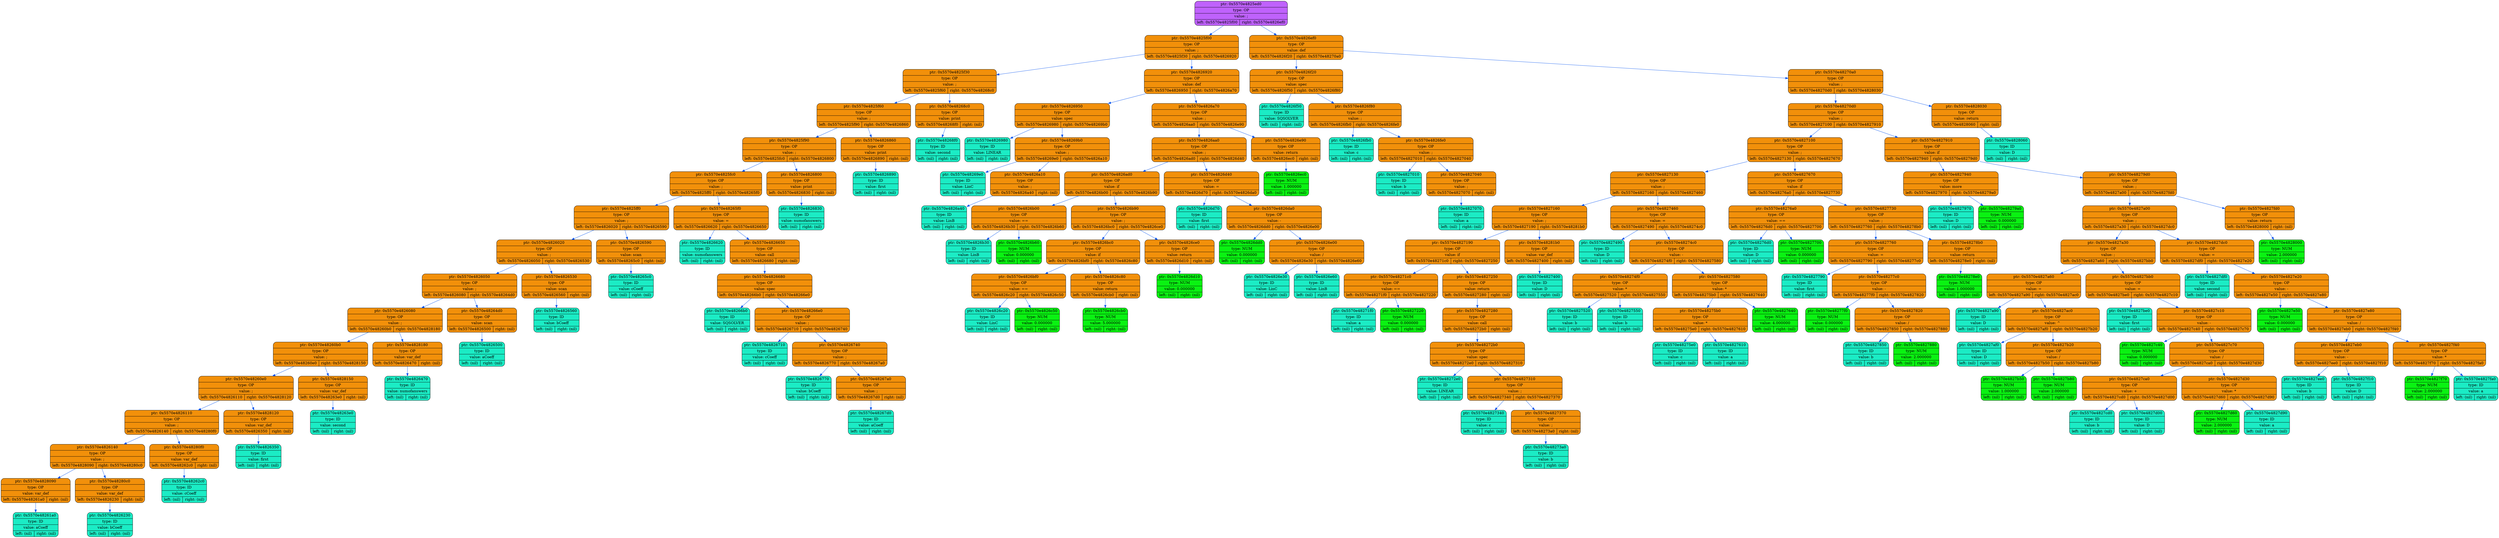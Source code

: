 digraph
{
    rankdir=TP

        node0x5570e4825ed0[shape=record,style="rounded,filled",fillcolor="#BF62FC",label="{ ptr: 0x5570e4825ed0 | type: OP | value: ;| { left: 0x5570e4825f00 | right: 0x5570e4826ef0 }}"];
    node0x5570e4825ed0 -> node0x5570e4825f00[color="#0855F0"]
    node0x5570e4825f00[shape=record,style="rounded,filled",fillcolor="#F2900A",label="{ ptr: 0x5570e4825f00 | type: OP | value: ;| { left: 0x5570e4825f30 | right: 0x5570e4826920 }}"];
    node0x5570e4825f00 -> node0x5570e4825f30[color="#0855F0"]
    node0x5570e4825f30[shape=record,style="rounded,filled",fillcolor="#F2900A",label="{ ptr: 0x5570e4825f30 | type: OP | value: ;| { left: 0x5570e4825f60 | right: 0x5570e48268c0 }}"];
    node0x5570e4825f30 -> node0x5570e4825f60[color="#0855F0"]
    node0x5570e4825f60[shape=record,style="rounded,filled",fillcolor="#F2900A",label="{ ptr: 0x5570e4825f60 | type: OP | value: ;| { left: 0x5570e4825f90 | right: 0x5570e4826860 }}"];
    node0x5570e4825f60 -> node0x5570e4825f90[color="#0855F0"]
    node0x5570e4825f90[shape=record,style="rounded,filled",fillcolor="#F2900A",label="{ ptr: 0x5570e4825f90 | type: OP | value: ;| { left: 0x5570e4825fc0 | right: 0x5570e4826800 }}"];
    node0x5570e4825f90 -> node0x5570e4825fc0[color="#0855F0"]
    node0x5570e4825fc0[shape=record,style="rounded,filled",fillcolor="#F2900A",label="{ ptr: 0x5570e4825fc0 | type: OP | value: ;| { left: 0x5570e4825ff0 | right: 0x5570e48265f0 }}"];
    node0x5570e4825fc0 -> node0x5570e4825ff0[color="#0855F0"]
    node0x5570e4825ff0[shape=record,style="rounded,filled",fillcolor="#F2900A",label="{ ptr: 0x5570e4825ff0 | type: OP | value: ;| { left: 0x5570e4826020 | right: 0x5570e4826590 }}"];
    node0x5570e4825ff0 -> node0x5570e4826020[color="#0855F0"]
    node0x5570e4826020[shape=record,style="rounded,filled",fillcolor="#F2900A",label="{ ptr: 0x5570e4826020 | type: OP | value: ;| { left: 0x5570e4826050 | right: 0x5570e4826530 }}"];
    node0x5570e4826020 -> node0x5570e4826050[color="#0855F0"]
    node0x5570e4826050[shape=record,style="rounded,filled",fillcolor="#F2900A",label="{ ptr: 0x5570e4826050 | type: OP | value: ;| { left: 0x5570e4826080 | right: 0x5570e48264d0 }}"];
    node0x5570e4826050 -> node0x5570e4826080[color="#0855F0"]
    node0x5570e4826080[shape=record,style="rounded,filled",fillcolor="#F2900A",label="{ ptr: 0x5570e4826080 | type: OP | value: ;| { left: 0x5570e48260b0 | right: 0x5570e4828180 }}"];
    node0x5570e4826080 -> node0x5570e48260b0[color="#0855F0"]
    node0x5570e48260b0[shape=record,style="rounded,filled",fillcolor="#F2900A",label="{ ptr: 0x5570e48260b0 | type: OP | value: ;| { left: 0x5570e48260e0 | right: 0x5570e4828150 }}"];
    node0x5570e48260b0 -> node0x5570e48260e0[color="#0855F0"]
    node0x5570e48260e0[shape=record,style="rounded,filled",fillcolor="#F2900A",label="{ ptr: 0x5570e48260e0 | type: OP | value: ;| { left: 0x5570e4826110 | right: 0x5570e4828120 }}"];
    node0x5570e48260e0 -> node0x5570e4826110[color="#0855F0"]
    node0x5570e4826110[shape=record,style="rounded,filled",fillcolor="#F2900A",label="{ ptr: 0x5570e4826110 | type: OP | value: ;| { left: 0x5570e4826140 | right: 0x5570e48280f0 }}"];
    node0x5570e4826110 -> node0x5570e4826140[color="#0855F0"]
    node0x5570e4826140[shape=record,style="rounded,filled",fillcolor="#F2900A",label="{ ptr: 0x5570e4826140 | type: OP | value: ;| { left: 0x5570e4828090 | right: 0x5570e48280c0 }}"];
    node0x5570e4826140 -> node0x5570e4828090[color="#0855F0"]
    node0x5570e4828090[shape=record,style="rounded,filled",fillcolor="#F2900A",label="{ ptr: 0x5570e4828090 | type: OP | value: var_def| { left: 0x5570e48261a0 | right: (nil) }}"];
    node0x5570e4828090 -> node0x5570e48261a0[color="#0855F0"]
    node0x5570e48261a0[shape=record,style="rounded,filled",fillcolor="#1BECC5",label="{ ptr: 0x5570e48261a0 | type: ID | value: aCoeff| { left: (nil) | right: (nil) }}"];
    node0x5570e4826140 -> node0x5570e48280c0[color="#0855F0"]
    node0x5570e48280c0[shape=record,style="rounded,filled",fillcolor="#F2900A",label="{ ptr: 0x5570e48280c0 | type: OP | value: var_def| { left: 0x5570e4826230 | right: (nil) }}"];
    node0x5570e48280c0 -> node0x5570e4826230[color="#0855F0"]
    node0x5570e4826230[shape=record,style="rounded,filled",fillcolor="#1BECC5",label="{ ptr: 0x5570e4826230 | type: ID | value: bCoeff| { left: (nil) | right: (nil) }}"];
    node0x5570e4826110 -> node0x5570e48280f0[color="#0855F0"]
    node0x5570e48280f0[shape=record,style="rounded,filled",fillcolor="#F2900A",label="{ ptr: 0x5570e48280f0 | type: OP | value: var_def| { left: 0x5570e48262c0 | right: (nil) }}"];
    node0x5570e48280f0 -> node0x5570e48262c0[color="#0855F0"]
    node0x5570e48262c0[shape=record,style="rounded,filled",fillcolor="#1BECC5",label="{ ptr: 0x5570e48262c0 | type: ID | value: cCoeff| { left: (nil) | right: (nil) }}"];
    node0x5570e48260e0 -> node0x5570e4828120[color="#0855F0"]
    node0x5570e4828120[shape=record,style="rounded,filled",fillcolor="#F2900A",label="{ ptr: 0x5570e4828120 | type: OP | value: var_def| { left: 0x5570e4826350 | right: (nil) }}"];
    node0x5570e4828120 -> node0x5570e4826350[color="#0855F0"]
    node0x5570e4826350[shape=record,style="rounded,filled",fillcolor="#1BECC5",label="{ ptr: 0x5570e4826350 | type: ID | value: first| { left: (nil) | right: (nil) }}"];
    node0x5570e48260b0 -> node0x5570e4828150[color="#0855F0"]
    node0x5570e4828150[shape=record,style="rounded,filled",fillcolor="#F2900A",label="{ ptr: 0x5570e4828150 | type: OP | value: var_def| { left: 0x5570e48263e0 | right: (nil) }}"];
    node0x5570e4828150 -> node0x5570e48263e0[color="#0855F0"]
    node0x5570e48263e0[shape=record,style="rounded,filled",fillcolor="#1BECC5",label="{ ptr: 0x5570e48263e0 | type: ID | value: second| { left: (nil) | right: (nil) }}"];
    node0x5570e4826080 -> node0x5570e4828180[color="#0855F0"]
    node0x5570e4828180[shape=record,style="rounded,filled",fillcolor="#F2900A",label="{ ptr: 0x5570e4828180 | type: OP | value: var_def| { left: 0x5570e4826470 | right: (nil) }}"];
    node0x5570e4828180 -> node0x5570e4826470[color="#0855F0"]
    node0x5570e4826470[shape=record,style="rounded,filled",fillcolor="#1BECC5",label="{ ptr: 0x5570e4826470 | type: ID | value: numofanswers| { left: (nil) | right: (nil) }}"];
    node0x5570e4826050 -> node0x5570e48264d0[color="#0855F0"]
    node0x5570e48264d0[shape=record,style="rounded,filled",fillcolor="#F2900A",label="{ ptr: 0x5570e48264d0 | type: OP | value: scan| { left: 0x5570e4826500 | right: (nil) }}"];
    node0x5570e48264d0 -> node0x5570e4826500[color="#0855F0"]
    node0x5570e4826500[shape=record,style="rounded,filled",fillcolor="#1BECC5",label="{ ptr: 0x5570e4826500 | type: ID | value: aCoeff| { left: (nil) | right: (nil) }}"];
    node0x5570e4826020 -> node0x5570e4826530[color="#0855F0"]
    node0x5570e4826530[shape=record,style="rounded,filled",fillcolor="#F2900A",label="{ ptr: 0x5570e4826530 | type: OP | value: scan| { left: 0x5570e4826560 | right: (nil) }}"];
    node0x5570e4826530 -> node0x5570e4826560[color="#0855F0"]
    node0x5570e4826560[shape=record,style="rounded,filled",fillcolor="#1BECC5",label="{ ptr: 0x5570e4826560 | type: ID | value: bCoeff| { left: (nil) | right: (nil) }}"];
    node0x5570e4825ff0 -> node0x5570e4826590[color="#0855F0"]
    node0x5570e4826590[shape=record,style="rounded,filled",fillcolor="#F2900A",label="{ ptr: 0x5570e4826590 | type: OP | value: scan| { left: 0x5570e48265c0 | right: (nil) }}"];
    node0x5570e4826590 -> node0x5570e48265c0[color="#0855F0"]
    node0x5570e48265c0[shape=record,style="rounded,filled",fillcolor="#1BECC5",label="{ ptr: 0x5570e48265c0 | type: ID | value: cCoeff| { left: (nil) | right: (nil) }}"];
    node0x5570e4825fc0 -> node0x5570e48265f0[color="#0855F0"]
    node0x5570e48265f0[shape=record,style="rounded,filled",fillcolor="#F2900A",label="{ ptr: 0x5570e48265f0 | type: OP | value: =| { left: 0x5570e4826620 | right: 0x5570e4826650 }}"];
    node0x5570e48265f0 -> node0x5570e4826620[color="#0855F0"]
    node0x5570e4826620[shape=record,style="rounded,filled",fillcolor="#1BECC5",label="{ ptr: 0x5570e4826620 | type: ID | value: numofanswers| { left: (nil) | right: (nil) }}"];
    node0x5570e48265f0 -> node0x5570e4826650[color="#0855F0"]
    node0x5570e4826650[shape=record,style="rounded,filled",fillcolor="#F2900A",label="{ ptr: 0x5570e4826650 | type: OP | value: call| { left: 0x5570e4826680 | right: (nil) }}"];
    node0x5570e4826650 -> node0x5570e4826680[color="#0855F0"]
    node0x5570e4826680[shape=record,style="rounded,filled",fillcolor="#F2900A",label="{ ptr: 0x5570e4826680 | type: OP | value: spec| { left: 0x5570e48266b0 | right: 0x5570e48266e0 }}"];
    node0x5570e4826680 -> node0x5570e48266b0[color="#0855F0"]
    node0x5570e48266b0[shape=record,style="rounded,filled",fillcolor="#1BECC5",label="{ ptr: 0x5570e48266b0 | type: ID | value: SQSOLVER| { left: (nil) | right: (nil) }}"];
    node0x5570e4826680 -> node0x5570e48266e0[color="#0855F0"]
    node0x5570e48266e0[shape=record,style="rounded,filled",fillcolor="#F2900A",label="{ ptr: 0x5570e48266e0 | type: OP | value: ;| { left: 0x5570e4826710 | right: 0x5570e4826740 }}"];
    node0x5570e48266e0 -> node0x5570e4826710[color="#0855F0"]
    node0x5570e4826710[shape=record,style="rounded,filled",fillcolor="#1BECC5",label="{ ptr: 0x5570e4826710 | type: ID | value: cCoeff| { left: (nil) | right: (nil) }}"];
    node0x5570e48266e0 -> node0x5570e4826740[color="#0855F0"]
    node0x5570e4826740[shape=record,style="rounded,filled",fillcolor="#F2900A",label="{ ptr: 0x5570e4826740 | type: OP | value: ;| { left: 0x5570e4826770 | right: 0x5570e48267a0 }}"];
    node0x5570e4826740 -> node0x5570e4826770[color="#0855F0"]
    node0x5570e4826770[shape=record,style="rounded,filled",fillcolor="#1BECC5",label="{ ptr: 0x5570e4826770 | type: ID | value: bCoeff| { left: (nil) | right: (nil) }}"];
    node0x5570e4826740 -> node0x5570e48267a0[color="#0855F0"]
    node0x5570e48267a0[shape=record,style="rounded,filled",fillcolor="#F2900A",label="{ ptr: 0x5570e48267a0 | type: OP | value: ;| { left: 0x5570e48267d0 | right: (nil) }}"];
    node0x5570e48267a0 -> node0x5570e48267d0[color="#0855F0"]
    node0x5570e48267d0[shape=record,style="rounded,filled",fillcolor="#1BECC5",label="{ ptr: 0x5570e48267d0 | type: ID | value: aCoeff| { left: (nil) | right: (nil) }}"];
    node0x5570e4825f90 -> node0x5570e4826800[color="#0855F0"]
    node0x5570e4826800[shape=record,style="rounded,filled",fillcolor="#F2900A",label="{ ptr: 0x5570e4826800 | type: OP | value: print| { left: 0x5570e4826830 | right: (nil) }}"];
    node0x5570e4826800 -> node0x5570e4826830[color="#0855F0"]
    node0x5570e4826830[shape=record,style="rounded,filled",fillcolor="#1BECC5",label="{ ptr: 0x5570e4826830 | type: ID | value: numofanswers| { left: (nil) | right: (nil) }}"];
    node0x5570e4825f60 -> node0x5570e4826860[color="#0855F0"]
    node0x5570e4826860[shape=record,style="rounded,filled",fillcolor="#F2900A",label="{ ptr: 0x5570e4826860 | type: OP | value: print| { left: 0x5570e4826890 | right: (nil) }}"];
    node0x5570e4826860 -> node0x5570e4826890[color="#0855F0"]
    node0x5570e4826890[shape=record,style="rounded,filled",fillcolor="#1BECC5",label="{ ptr: 0x5570e4826890 | type: ID | value: first| { left: (nil) | right: (nil) }}"];
    node0x5570e4825f30 -> node0x5570e48268c0[color="#0855F0"]
    node0x5570e48268c0[shape=record,style="rounded,filled",fillcolor="#F2900A",label="{ ptr: 0x5570e48268c0 | type: OP | value: print| { left: 0x5570e48268f0 | right: (nil) }}"];
    node0x5570e48268c0 -> node0x5570e48268f0[color="#0855F0"]
    node0x5570e48268f0[shape=record,style="rounded,filled",fillcolor="#1BECC5",label="{ ptr: 0x5570e48268f0 | type: ID | value: second| { left: (nil) | right: (nil) }}"];
    node0x5570e4825f00 -> node0x5570e4826920[color="#0855F0"]
    node0x5570e4826920[shape=record,style="rounded,filled",fillcolor="#F2900A",label="{ ptr: 0x5570e4826920 | type: OP | value: def| { left: 0x5570e4826950 | right: 0x5570e4826a70 }}"];
    node0x5570e4826920 -> node0x5570e4826950[color="#0855F0"]
    node0x5570e4826950[shape=record,style="rounded,filled",fillcolor="#F2900A",label="{ ptr: 0x5570e4826950 | type: OP | value: spec| { left: 0x5570e4826980 | right: 0x5570e48269b0 }}"];
    node0x5570e4826950 -> node0x5570e4826980[color="#0855F0"]
    node0x5570e4826980[shape=record,style="rounded,filled",fillcolor="#1BECC5",label="{ ptr: 0x5570e4826980 | type: ID | value: LINEAR| { left: (nil) | right: (nil) }}"];
    node0x5570e4826950 -> node0x5570e48269b0[color="#0855F0"]
    node0x5570e48269b0[shape=record,style="rounded,filled",fillcolor="#F2900A",label="{ ptr: 0x5570e48269b0 | type: OP | value: ;| { left: 0x5570e48269e0 | right: 0x5570e4826a10 }}"];
    node0x5570e48269b0 -> node0x5570e48269e0[color="#0855F0"]
    node0x5570e48269e0[shape=record,style="rounded,filled",fillcolor="#1BECC5",label="{ ptr: 0x5570e48269e0 | type: ID | value: LinC| { left: (nil) | right: (nil) }}"];
    node0x5570e48269b0 -> node0x5570e4826a10[color="#0855F0"]
    node0x5570e4826a10[shape=record,style="rounded,filled",fillcolor="#F2900A",label="{ ptr: 0x5570e4826a10 | type: OP | value: ;| { left: 0x5570e4826a40 | right: (nil) }}"];
    node0x5570e4826a10 -> node0x5570e4826a40[color="#0855F0"]
    node0x5570e4826a40[shape=record,style="rounded,filled",fillcolor="#1BECC5",label="{ ptr: 0x5570e4826a40 | type: ID | value: LinB| { left: (nil) | right: (nil) }}"];
    node0x5570e4826920 -> node0x5570e4826a70[color="#0855F0"]
    node0x5570e4826a70[shape=record,style="rounded,filled",fillcolor="#F2900A",label="{ ptr: 0x5570e4826a70 | type: OP | value: ;| { left: 0x5570e4826aa0 | right: 0x5570e4826e90 }}"];
    node0x5570e4826a70 -> node0x5570e4826aa0[color="#0855F0"]
    node0x5570e4826aa0[shape=record,style="rounded,filled",fillcolor="#F2900A",label="{ ptr: 0x5570e4826aa0 | type: OP | value: ;| { left: 0x5570e4826ad0 | right: 0x5570e4826d40 }}"];
    node0x5570e4826aa0 -> node0x5570e4826ad0[color="#0855F0"]
    node0x5570e4826ad0[shape=record,style="rounded,filled",fillcolor="#F2900A",label="{ ptr: 0x5570e4826ad0 | type: OP | value: if| { left: 0x5570e4826b00 | right: 0x5570e4826b90 }}"];
    node0x5570e4826ad0 -> node0x5570e4826b00[color="#0855F0"]
    node0x5570e4826b00[shape=record,style="rounded,filled",fillcolor="#F2900A",label="{ ptr: 0x5570e4826b00 | type: OP | value: ==| { left: 0x5570e4826b30 | right: 0x5570e4826b60 }}"];
    node0x5570e4826b00 -> node0x5570e4826b30[color="#0855F0"]
    node0x5570e4826b30[shape=record,style="rounded,filled",fillcolor="#1BECC5",label="{ ptr: 0x5570e4826b30 | type: ID | value: LinB| { left: (nil) | right: (nil) }}"];
    node0x5570e4826b00 -> node0x5570e4826b60[color="#0855F0"]
    node0x5570e4826b60[shape=record,style="rounded,filled",fillcolor="#0AF212",label="{ ptr: 0x5570e4826b60 | type: NUM | value: 0.000000| { left: (nil) | right: (nil) }}"];
    node0x5570e4826ad0 -> node0x5570e4826b90[color="#0855F0"]
    node0x5570e4826b90[shape=record,style="rounded,filled",fillcolor="#F2900A",label="{ ptr: 0x5570e4826b90 | type: OP | value: ;| { left: 0x5570e4826bc0 | right: 0x5570e4826ce0 }}"];
    node0x5570e4826b90 -> node0x5570e4826bc0[color="#0855F0"]
    node0x5570e4826bc0[shape=record,style="rounded,filled",fillcolor="#F2900A",label="{ ptr: 0x5570e4826bc0 | type: OP | value: if| { left: 0x5570e4826bf0 | right: 0x5570e4826c80 }}"];
    node0x5570e4826bc0 -> node0x5570e4826bf0[color="#0855F0"]
    node0x5570e4826bf0[shape=record,style="rounded,filled",fillcolor="#F2900A",label="{ ptr: 0x5570e4826bf0 | type: OP | value: ==| { left: 0x5570e4826c20 | right: 0x5570e4826c50 }}"];
    node0x5570e4826bf0 -> node0x5570e4826c20[color="#0855F0"]
    node0x5570e4826c20[shape=record,style="rounded,filled",fillcolor="#1BECC5",label="{ ptr: 0x5570e4826c20 | type: ID | value: LinC| { left: (nil) | right: (nil) }}"];
    node0x5570e4826bf0 -> node0x5570e4826c50[color="#0855F0"]
    node0x5570e4826c50[shape=record,style="rounded,filled",fillcolor="#0AF212",label="{ ptr: 0x5570e4826c50 | type: NUM | value: 0.000000| { left: (nil) | right: (nil) }}"];
    node0x5570e4826bc0 -> node0x5570e4826c80[color="#0855F0"]
    node0x5570e4826c80[shape=record,style="rounded,filled",fillcolor="#F2900A",label="{ ptr: 0x5570e4826c80 | type: OP | value: return| { left: 0x5570e4826cb0 | right: (nil) }}"];
    node0x5570e4826c80 -> node0x5570e4826cb0[color="#0855F0"]
    node0x5570e4826cb0[shape=record,style="rounded,filled",fillcolor="#0AF212",label="{ ptr: 0x5570e4826cb0 | type: NUM | value: 5.000000| { left: (nil) | right: (nil) }}"];
    node0x5570e4826b90 -> node0x5570e4826ce0[color="#0855F0"]
    node0x5570e4826ce0[shape=record,style="rounded,filled",fillcolor="#F2900A",label="{ ptr: 0x5570e4826ce0 | type: OP | value: return| { left: 0x5570e4826d10 | right: (nil) }}"];
    node0x5570e4826ce0 -> node0x5570e4826d10[color="#0855F0"]
    node0x5570e4826d10[shape=record,style="rounded,filled",fillcolor="#0AF212",label="{ ptr: 0x5570e4826d10 | type: NUM | value: 0.000000| { left: (nil) | right: (nil) }}"];
    node0x5570e4826aa0 -> node0x5570e4826d40[color="#0855F0"]
    node0x5570e4826d40[shape=record,style="rounded,filled",fillcolor="#F2900A",label="{ ptr: 0x5570e4826d40 | type: OP | value: =| { left: 0x5570e4826d70 | right: 0x5570e4826da0 }}"];
    node0x5570e4826d40 -> node0x5570e4826d70[color="#0855F0"]
    node0x5570e4826d70[shape=record,style="rounded,filled",fillcolor="#1BECC5",label="{ ptr: 0x5570e4826d70 | type: ID | value: first| { left: (nil) | right: (nil) }}"];
    node0x5570e4826d40 -> node0x5570e4826da0[color="#0855F0"]
    node0x5570e4826da0[shape=record,style="rounded,filled",fillcolor="#F2900A",label="{ ptr: 0x5570e4826da0 | type: OP | value: -| { left: 0x5570e4826dd0 | right: 0x5570e4826e00 }}"];
    node0x5570e4826da0 -> node0x5570e4826dd0[color="#0855F0"]
    node0x5570e4826dd0[shape=record,style="rounded,filled",fillcolor="#0AF212",label="{ ptr: 0x5570e4826dd0 | type: NUM | value: 0.000000| { left: (nil) | right: (nil) }}"];
    node0x5570e4826da0 -> node0x5570e4826e00[color="#0855F0"]
    node0x5570e4826e00[shape=record,style="rounded,filled",fillcolor="#F2900A",label="{ ptr: 0x5570e4826e00 | type: OP | value: /| { left: 0x5570e4826e30 | right: 0x5570e4826e60 }}"];
    node0x5570e4826e00 -> node0x5570e4826e30[color="#0855F0"]
    node0x5570e4826e30[shape=record,style="rounded,filled",fillcolor="#1BECC5",label="{ ptr: 0x5570e4826e30 | type: ID | value: LinC| { left: (nil) | right: (nil) }}"];
    node0x5570e4826e00 -> node0x5570e4826e60[color="#0855F0"]
    node0x5570e4826e60[shape=record,style="rounded,filled",fillcolor="#1BECC5",label="{ ptr: 0x5570e4826e60 | type: ID | value: LinB| { left: (nil) | right: (nil) }}"];
    node0x5570e4826a70 -> node0x5570e4826e90[color="#0855F0"]
    node0x5570e4826e90[shape=record,style="rounded,filled",fillcolor="#F2900A",label="{ ptr: 0x5570e4826e90 | type: OP | value: return| { left: 0x5570e4826ec0 | right: (nil) }}"];
    node0x5570e4826e90 -> node0x5570e4826ec0[color="#0855F0"]
    node0x5570e4826ec0[shape=record,style="rounded,filled",fillcolor="#0AF212",label="{ ptr: 0x5570e4826ec0 | type: NUM | value: 1.000000| { left: (nil) | right: (nil) }}"];
    node0x5570e4825ed0 -> node0x5570e4826ef0[color="#0855F0"]
    node0x5570e4826ef0[shape=record,style="rounded,filled",fillcolor="#F2900A",label="{ ptr: 0x5570e4826ef0 | type: OP | value: def| { left: 0x5570e4826f20 | right: 0x5570e48270a0 }}"];
    node0x5570e4826ef0 -> node0x5570e4826f20[color="#0855F0"]
    node0x5570e4826f20[shape=record,style="rounded,filled",fillcolor="#F2900A",label="{ ptr: 0x5570e4826f20 | type: OP | value: spec| { left: 0x5570e4826f50 | right: 0x5570e4826f80 }}"];
    node0x5570e4826f20 -> node0x5570e4826f50[color="#0855F0"]
    node0x5570e4826f50[shape=record,style="rounded,filled",fillcolor="#1BECC5",label="{ ptr: 0x5570e4826f50 | type: ID | value: SQSOLVER| { left: (nil) | right: (nil) }}"];
    node0x5570e4826f20 -> node0x5570e4826f80[color="#0855F0"]
    node0x5570e4826f80[shape=record,style="rounded,filled",fillcolor="#F2900A",label="{ ptr: 0x5570e4826f80 | type: OP | value: ;| { left: 0x5570e4826fb0 | right: 0x5570e4826fe0 }}"];
    node0x5570e4826f80 -> node0x5570e4826fb0[color="#0855F0"]
    node0x5570e4826fb0[shape=record,style="rounded,filled",fillcolor="#1BECC5",label="{ ptr: 0x5570e4826fb0 | type: ID | value: c| { left: (nil) | right: (nil) }}"];
    node0x5570e4826f80 -> node0x5570e4826fe0[color="#0855F0"]
    node0x5570e4826fe0[shape=record,style="rounded,filled",fillcolor="#F2900A",label="{ ptr: 0x5570e4826fe0 | type: OP | value: ;| { left: 0x5570e4827010 | right: 0x5570e4827040 }}"];
    node0x5570e4826fe0 -> node0x5570e4827010[color="#0855F0"]
    node0x5570e4827010[shape=record,style="rounded,filled",fillcolor="#1BECC5",label="{ ptr: 0x5570e4827010 | type: ID | value: b| { left: (nil) | right: (nil) }}"];
    node0x5570e4826fe0 -> node0x5570e4827040[color="#0855F0"]
    node0x5570e4827040[shape=record,style="rounded,filled",fillcolor="#F2900A",label="{ ptr: 0x5570e4827040 | type: OP | value: ;| { left: 0x5570e4827070 | right: (nil) }}"];
    node0x5570e4827040 -> node0x5570e4827070[color="#0855F0"]
    node0x5570e4827070[shape=record,style="rounded,filled",fillcolor="#1BECC5",label="{ ptr: 0x5570e4827070 | type: ID | value: a| { left: (nil) | right: (nil) }}"];
    node0x5570e4826ef0 -> node0x5570e48270a0[color="#0855F0"]
    node0x5570e48270a0[shape=record,style="rounded,filled",fillcolor="#F2900A",label="{ ptr: 0x5570e48270a0 | type: OP | value: ;| { left: 0x5570e48270d0 | right: 0x5570e4828030 }}"];
    node0x5570e48270a0 -> node0x5570e48270d0[color="#0855F0"]
    node0x5570e48270d0[shape=record,style="rounded,filled",fillcolor="#F2900A",label="{ ptr: 0x5570e48270d0 | type: OP | value: ;| { left: 0x5570e4827100 | right: 0x5570e4827910 }}"];
    node0x5570e48270d0 -> node0x5570e4827100[color="#0855F0"]
    node0x5570e4827100[shape=record,style="rounded,filled",fillcolor="#F2900A",label="{ ptr: 0x5570e4827100 | type: OP | value: ;| { left: 0x5570e4827130 | right: 0x5570e4827670 }}"];
    node0x5570e4827100 -> node0x5570e4827130[color="#0855F0"]
    node0x5570e4827130[shape=record,style="rounded,filled",fillcolor="#F2900A",label="{ ptr: 0x5570e4827130 | type: OP | value: ;| { left: 0x5570e4827160 | right: 0x5570e4827460 }}"];
    node0x5570e4827130 -> node0x5570e4827160[color="#0855F0"]
    node0x5570e4827160[shape=record,style="rounded,filled",fillcolor="#F2900A",label="{ ptr: 0x5570e4827160 | type: OP | value: ;| { left: 0x5570e4827190 | right: 0x5570e48281b0 }}"];
    node0x5570e4827160 -> node0x5570e4827190[color="#0855F0"]
    node0x5570e4827190[shape=record,style="rounded,filled",fillcolor="#F2900A",label="{ ptr: 0x5570e4827190 | type: OP | value: if| { left: 0x5570e48271c0 | right: 0x5570e4827250 }}"];
    node0x5570e4827190 -> node0x5570e48271c0[color="#0855F0"]
    node0x5570e48271c0[shape=record,style="rounded,filled",fillcolor="#F2900A",label="{ ptr: 0x5570e48271c0 | type: OP | value: ==| { left: 0x5570e48271f0 | right: 0x5570e4827220 }}"];
    node0x5570e48271c0 -> node0x5570e48271f0[color="#0855F0"]
    node0x5570e48271f0[shape=record,style="rounded,filled",fillcolor="#1BECC5",label="{ ptr: 0x5570e48271f0 | type: ID | value: a| { left: (nil) | right: (nil) }}"];
    node0x5570e48271c0 -> node0x5570e4827220[color="#0855F0"]
    node0x5570e4827220[shape=record,style="rounded,filled",fillcolor="#0AF212",label="{ ptr: 0x5570e4827220 | type: NUM | value: 0.000000| { left: (nil) | right: (nil) }}"];
    node0x5570e4827190 -> node0x5570e4827250[color="#0855F0"]
    node0x5570e4827250[shape=record,style="rounded,filled",fillcolor="#F2900A",label="{ ptr: 0x5570e4827250 | type: OP | value: return| { left: 0x5570e4827280 | right: (nil) }}"];
    node0x5570e4827250 -> node0x5570e4827280[color="#0855F0"]
    node0x5570e4827280[shape=record,style="rounded,filled",fillcolor="#F2900A",label="{ ptr: 0x5570e4827280 | type: OP | value: call| { left: 0x5570e48272b0 | right: (nil) }}"];
    node0x5570e4827280 -> node0x5570e48272b0[color="#0855F0"]
    node0x5570e48272b0[shape=record,style="rounded,filled",fillcolor="#F2900A",label="{ ptr: 0x5570e48272b0 | type: OP | value: spec| { left: 0x5570e48272e0 | right: 0x5570e4827310 }}"];
    node0x5570e48272b0 -> node0x5570e48272e0[color="#0855F0"]
    node0x5570e48272e0[shape=record,style="rounded,filled",fillcolor="#1BECC5",label="{ ptr: 0x5570e48272e0 | type: ID | value: LINEAR| { left: (nil) | right: (nil) }}"];
    node0x5570e48272b0 -> node0x5570e4827310[color="#0855F0"]
    node0x5570e4827310[shape=record,style="rounded,filled",fillcolor="#F2900A",label="{ ptr: 0x5570e4827310 | type: OP | value: ;| { left: 0x5570e4827340 | right: 0x5570e4827370 }}"];
    node0x5570e4827310 -> node0x5570e4827340[color="#0855F0"]
    node0x5570e4827340[shape=record,style="rounded,filled",fillcolor="#1BECC5",label="{ ptr: 0x5570e4827340 | type: ID | value: c| { left: (nil) | right: (nil) }}"];
    node0x5570e4827310 -> node0x5570e4827370[color="#0855F0"]
    node0x5570e4827370[shape=record,style="rounded,filled",fillcolor="#F2900A",label="{ ptr: 0x5570e4827370 | type: OP | value: ;| { left: 0x5570e48273a0 | right: (nil) }}"];
    node0x5570e4827370 -> node0x5570e48273a0[color="#0855F0"]
    node0x5570e48273a0[shape=record,style="rounded,filled",fillcolor="#1BECC5",label="{ ptr: 0x5570e48273a0 | type: ID | value: b| { left: (nil) | right: (nil) }}"];
    node0x5570e4827160 -> node0x5570e48281b0[color="#0855F0"]
    node0x5570e48281b0[shape=record,style="rounded,filled",fillcolor="#F2900A",label="{ ptr: 0x5570e48281b0 | type: OP | value: var_def| { left: 0x5570e4827400 | right: (nil) }}"];
    node0x5570e48281b0 -> node0x5570e4827400[color="#0855F0"]
    node0x5570e4827400[shape=record,style="rounded,filled",fillcolor="#1BECC5",label="{ ptr: 0x5570e4827400 | type: ID | value: D| { left: (nil) | right: (nil) }}"];
    node0x5570e4827130 -> node0x5570e4827460[color="#0855F0"]
    node0x5570e4827460[shape=record,style="rounded,filled",fillcolor="#F2900A",label="{ ptr: 0x5570e4827460 | type: OP | value: =| { left: 0x5570e4827490 | right: 0x5570e48274c0 }}"];
    node0x5570e4827460 -> node0x5570e4827490[color="#0855F0"]
    node0x5570e4827490[shape=record,style="rounded,filled",fillcolor="#1BECC5",label="{ ptr: 0x5570e4827490 | type: ID | value: D| { left: (nil) | right: (nil) }}"];
    node0x5570e4827460 -> node0x5570e48274c0[color="#0855F0"]
    node0x5570e48274c0[shape=record,style="rounded,filled",fillcolor="#F2900A",label="{ ptr: 0x5570e48274c0 | type: OP | value: -| { left: 0x5570e48274f0 | right: 0x5570e4827580 }}"];
    node0x5570e48274c0 -> node0x5570e48274f0[color="#0855F0"]
    node0x5570e48274f0[shape=record,style="rounded,filled",fillcolor="#F2900A",label="{ ptr: 0x5570e48274f0 | type: OP | value: *| { left: 0x5570e4827520 | right: 0x5570e4827550 }}"];
    node0x5570e48274f0 -> node0x5570e4827520[color="#0855F0"]
    node0x5570e4827520[shape=record,style="rounded,filled",fillcolor="#1BECC5",label="{ ptr: 0x5570e4827520 | type: ID | value: b| { left: (nil) | right: (nil) }}"];
    node0x5570e48274f0 -> node0x5570e4827550[color="#0855F0"]
    node0x5570e4827550[shape=record,style="rounded,filled",fillcolor="#1BECC5",label="{ ptr: 0x5570e4827550 | type: ID | value: b| { left: (nil) | right: (nil) }}"];
    node0x5570e48274c0 -> node0x5570e4827580[color="#0855F0"]
    node0x5570e4827580[shape=record,style="rounded,filled",fillcolor="#F2900A",label="{ ptr: 0x5570e4827580 | type: OP | value: *| { left: 0x5570e48275b0 | right: 0x5570e4827640 }}"];
    node0x5570e4827580 -> node0x5570e48275b0[color="#0855F0"]
    node0x5570e48275b0[shape=record,style="rounded,filled",fillcolor="#F2900A",label="{ ptr: 0x5570e48275b0 | type: OP | value: *| { left: 0x5570e48275e0 | right: 0x5570e4827610 }}"];
    node0x5570e48275b0 -> node0x5570e48275e0[color="#0855F0"]
    node0x5570e48275e0[shape=record,style="rounded,filled",fillcolor="#1BECC5",label="{ ptr: 0x5570e48275e0 | type: ID | value: c| { left: (nil) | right: (nil) }}"];
    node0x5570e48275b0 -> node0x5570e4827610[color="#0855F0"]
    node0x5570e4827610[shape=record,style="rounded,filled",fillcolor="#1BECC5",label="{ ptr: 0x5570e4827610 | type: ID | value: a| { left: (nil) | right: (nil) }}"];
    node0x5570e4827580 -> node0x5570e4827640[color="#0855F0"]
    node0x5570e4827640[shape=record,style="rounded,filled",fillcolor="#0AF212",label="{ ptr: 0x5570e4827640 | type: NUM | value: 4.000000| { left: (nil) | right: (nil) }}"];
    node0x5570e4827100 -> node0x5570e4827670[color="#0855F0"]
    node0x5570e4827670[shape=record,style="rounded,filled",fillcolor="#F2900A",label="{ ptr: 0x5570e4827670 | type: OP | value: if| { left: 0x5570e48276a0 | right: 0x5570e4827730 }}"];
    node0x5570e4827670 -> node0x5570e48276a0[color="#0855F0"]
    node0x5570e48276a0[shape=record,style="rounded,filled",fillcolor="#F2900A",label="{ ptr: 0x5570e48276a0 | type: OP | value: ==| { left: 0x5570e48276d0 | right: 0x5570e4827700 }}"];
    node0x5570e48276a0 -> node0x5570e48276d0[color="#0855F0"]
    node0x5570e48276d0[shape=record,style="rounded,filled",fillcolor="#1BECC5",label="{ ptr: 0x5570e48276d0 | type: ID | value: D| { left: (nil) | right: (nil) }}"];
    node0x5570e48276a0 -> node0x5570e4827700[color="#0855F0"]
    node0x5570e4827700[shape=record,style="rounded,filled",fillcolor="#0AF212",label="{ ptr: 0x5570e4827700 | type: NUM | value: 0.000000| { left: (nil) | right: (nil) }}"];
    node0x5570e4827670 -> node0x5570e4827730[color="#0855F0"]
    node0x5570e4827730[shape=record,style="rounded,filled",fillcolor="#F2900A",label="{ ptr: 0x5570e4827730 | type: OP | value: ;| { left: 0x5570e4827760 | right: 0x5570e48278b0 }}"];
    node0x5570e4827730 -> node0x5570e4827760[color="#0855F0"]
    node0x5570e4827760[shape=record,style="rounded,filled",fillcolor="#F2900A",label="{ ptr: 0x5570e4827760 | type: OP | value: =| { left: 0x5570e4827790 | right: 0x5570e48277c0 }}"];
    node0x5570e4827760 -> node0x5570e4827790[color="#0855F0"]
    node0x5570e4827790[shape=record,style="rounded,filled",fillcolor="#1BECC5",label="{ ptr: 0x5570e4827790 | type: ID | value: first| { left: (nil) | right: (nil) }}"];
    node0x5570e4827760 -> node0x5570e48277c0[color="#0855F0"]
    node0x5570e48277c0[shape=record,style="rounded,filled",fillcolor="#F2900A",label="{ ptr: 0x5570e48277c0 | type: OP | value: -| { left: 0x5570e48277f0 | right: 0x5570e4827820 }}"];
    node0x5570e48277c0 -> node0x5570e48277f0[color="#0855F0"]
    node0x5570e48277f0[shape=record,style="rounded,filled",fillcolor="#0AF212",label="{ ptr: 0x5570e48277f0 | type: NUM | value: 0.000000| { left: (nil) | right: (nil) }}"];
    node0x5570e48277c0 -> node0x5570e4827820[color="#0855F0"]
    node0x5570e4827820[shape=record,style="rounded,filled",fillcolor="#F2900A",label="{ ptr: 0x5570e4827820 | type: OP | value: /| { left: 0x5570e4827850 | right: 0x5570e4827880 }}"];
    node0x5570e4827820 -> node0x5570e4827850[color="#0855F0"]
    node0x5570e4827850[shape=record,style="rounded,filled",fillcolor="#1BECC5",label="{ ptr: 0x5570e4827850 | type: ID | value: b| { left: (nil) | right: (nil) }}"];
    node0x5570e4827820 -> node0x5570e4827880[color="#0855F0"]
    node0x5570e4827880[shape=record,style="rounded,filled",fillcolor="#0AF212",label="{ ptr: 0x5570e4827880 | type: NUM | value: 2.000000| { left: (nil) | right: (nil) }}"];
    node0x5570e4827730 -> node0x5570e48278b0[color="#0855F0"]
    node0x5570e48278b0[shape=record,style="rounded,filled",fillcolor="#F2900A",label="{ ptr: 0x5570e48278b0 | type: OP | value: return| { left: 0x5570e48278e0 | right: (nil) }}"];
    node0x5570e48278b0 -> node0x5570e48278e0[color="#0855F0"]
    node0x5570e48278e0[shape=record,style="rounded,filled",fillcolor="#0AF212",label="{ ptr: 0x5570e48278e0 | type: NUM | value: 1.000000| { left: (nil) | right: (nil) }}"];
    node0x5570e48270d0 -> node0x5570e4827910[color="#0855F0"]
    node0x5570e4827910[shape=record,style="rounded,filled",fillcolor="#F2900A",label="{ ptr: 0x5570e4827910 | type: OP | value: if| { left: 0x5570e4827940 | right: 0x5570e48279d0 }}"];
    node0x5570e4827910 -> node0x5570e4827940[color="#0855F0"]
    node0x5570e4827940[shape=record,style="rounded,filled",fillcolor="#F2900A",label="{ ptr: 0x5570e4827940 | type: OP | value: more| { left: 0x5570e4827970 | right: 0x5570e48279a0 }}"];
    node0x5570e4827940 -> node0x5570e4827970[color="#0855F0"]
    node0x5570e4827970[shape=record,style="rounded,filled",fillcolor="#1BECC5",label="{ ptr: 0x5570e4827970 | type: ID | value: D| { left: (nil) | right: (nil) }}"];
    node0x5570e4827940 -> node0x5570e48279a0[color="#0855F0"]
    node0x5570e48279a0[shape=record,style="rounded,filled",fillcolor="#0AF212",label="{ ptr: 0x5570e48279a0 | type: NUM | value: 0.000000| { left: (nil) | right: (nil) }}"];
    node0x5570e4827910 -> node0x5570e48279d0[color="#0855F0"]
    node0x5570e48279d0[shape=record,style="rounded,filled",fillcolor="#F2900A",label="{ ptr: 0x5570e48279d0 | type: OP | value: ;| { left: 0x5570e4827a00 | right: 0x5570e4827fd0 }}"];
    node0x5570e48279d0 -> node0x5570e4827a00[color="#0855F0"]
    node0x5570e4827a00[shape=record,style="rounded,filled",fillcolor="#F2900A",label="{ ptr: 0x5570e4827a00 | type: OP | value: ;| { left: 0x5570e4827a30 | right: 0x5570e4827dc0 }}"];
    node0x5570e4827a00 -> node0x5570e4827a30[color="#0855F0"]
    node0x5570e4827a30[shape=record,style="rounded,filled",fillcolor="#F2900A",label="{ ptr: 0x5570e4827a30 | type: OP | value: ;| { left: 0x5570e4827a60 | right: 0x5570e4827bb0 }}"];
    node0x5570e4827a30 -> node0x5570e4827a60[color="#0855F0"]
    node0x5570e4827a60[shape=record,style="rounded,filled",fillcolor="#F2900A",label="{ ptr: 0x5570e4827a60 | type: OP | value: =| { left: 0x5570e4827a90 | right: 0x5570e4827ac0 }}"];
    node0x5570e4827a60 -> node0x5570e4827a90[color="#0855F0"]
    node0x5570e4827a90[shape=record,style="rounded,filled",fillcolor="#1BECC5",label="{ ptr: 0x5570e4827a90 | type: ID | value: D| { left: (nil) | right: (nil) }}"];
    node0x5570e4827a60 -> node0x5570e4827ac0[color="#0855F0"]
    node0x5570e4827ac0[shape=record,style="rounded,filled",fillcolor="#F2900A",label="{ ptr: 0x5570e4827ac0 | type: OP | value: ^| { left: 0x5570e4827af0 | right: 0x5570e4827b20 }}"];
    node0x5570e4827ac0 -> node0x5570e4827af0[color="#0855F0"]
    node0x5570e4827af0[shape=record,style="rounded,filled",fillcolor="#1BECC5",label="{ ptr: 0x5570e4827af0 | type: ID | value: D| { left: (nil) | right: (nil) }}"];
    node0x5570e4827ac0 -> node0x5570e4827b20[color="#0855F0"]
    node0x5570e4827b20[shape=record,style="rounded,filled",fillcolor="#F2900A",label="{ ptr: 0x5570e4827b20 | type: OP | value: /| { left: 0x5570e4827b50 | right: 0x5570e4827b80 }}"];
    node0x5570e4827b20 -> node0x5570e4827b50[color="#0855F0"]
    node0x5570e4827b50[shape=record,style="rounded,filled",fillcolor="#0AF212",label="{ ptr: 0x5570e4827b50 | type: NUM | value: 1.000000| { left: (nil) | right: (nil) }}"];
    node0x5570e4827b20 -> node0x5570e4827b80[color="#0855F0"]
    node0x5570e4827b80[shape=record,style="rounded,filled",fillcolor="#0AF212",label="{ ptr: 0x5570e4827b80 | type: NUM | value: 2.000000| { left: (nil) | right: (nil) }}"];
    node0x5570e4827a30 -> node0x5570e4827bb0[color="#0855F0"]
    node0x5570e4827bb0[shape=record,style="rounded,filled",fillcolor="#F2900A",label="{ ptr: 0x5570e4827bb0 | type: OP | value: =| { left: 0x5570e4827be0 | right: 0x5570e4827c10 }}"];
    node0x5570e4827bb0 -> node0x5570e4827be0[color="#0855F0"]
    node0x5570e4827be0[shape=record,style="rounded,filled",fillcolor="#1BECC5",label="{ ptr: 0x5570e4827be0 | type: ID | value: first| { left: (nil) | right: (nil) }}"];
    node0x5570e4827bb0 -> node0x5570e4827c10[color="#0855F0"]
    node0x5570e4827c10[shape=record,style="rounded,filled",fillcolor="#F2900A",label="{ ptr: 0x5570e4827c10 | type: OP | value: -| { left: 0x5570e4827c40 | right: 0x5570e4827c70 }}"];
    node0x5570e4827c10 -> node0x5570e4827c40[color="#0855F0"]
    node0x5570e4827c40[shape=record,style="rounded,filled",fillcolor="#0AF212",label="{ ptr: 0x5570e4827c40 | type: NUM | value: 0.000000| { left: (nil) | right: (nil) }}"];
    node0x5570e4827c10 -> node0x5570e4827c70[color="#0855F0"]
    node0x5570e4827c70[shape=record,style="rounded,filled",fillcolor="#F2900A",label="{ ptr: 0x5570e4827c70 | type: OP | value: /| { left: 0x5570e4827ca0 | right: 0x5570e4827d30 }}"];
    node0x5570e4827c70 -> node0x5570e4827ca0[color="#0855F0"]
    node0x5570e4827ca0[shape=record,style="rounded,filled",fillcolor="#F2900A",label="{ ptr: 0x5570e4827ca0 | type: OP | value: +| { left: 0x5570e4827cd0 | right: 0x5570e4827d00 }}"];
    node0x5570e4827ca0 -> node0x5570e4827cd0[color="#0855F0"]
    node0x5570e4827cd0[shape=record,style="rounded,filled",fillcolor="#1BECC5",label="{ ptr: 0x5570e4827cd0 | type: ID | value: b| { left: (nil) | right: (nil) }}"];
    node0x5570e4827ca0 -> node0x5570e4827d00[color="#0855F0"]
    node0x5570e4827d00[shape=record,style="rounded,filled",fillcolor="#1BECC5",label="{ ptr: 0x5570e4827d00 | type: ID | value: D| { left: (nil) | right: (nil) }}"];
    node0x5570e4827c70 -> node0x5570e4827d30[color="#0855F0"]
    node0x5570e4827d30[shape=record,style="rounded,filled",fillcolor="#F2900A",label="{ ptr: 0x5570e4827d30 | type: OP | value: *| { left: 0x5570e4827d60 | right: 0x5570e4827d90 }}"];
    node0x5570e4827d30 -> node0x5570e4827d60[color="#0855F0"]
    node0x5570e4827d60[shape=record,style="rounded,filled",fillcolor="#0AF212",label="{ ptr: 0x5570e4827d60 | type: NUM | value: 2.000000| { left: (nil) | right: (nil) }}"];
    node0x5570e4827d30 -> node0x5570e4827d90[color="#0855F0"]
    node0x5570e4827d90[shape=record,style="rounded,filled",fillcolor="#1BECC5",label="{ ptr: 0x5570e4827d90 | type: ID | value: a| { left: (nil) | right: (nil) }}"];
    node0x5570e4827a00 -> node0x5570e4827dc0[color="#0855F0"]
    node0x5570e4827dc0[shape=record,style="rounded,filled",fillcolor="#F2900A",label="{ ptr: 0x5570e4827dc0 | type: OP | value: =| { left: 0x5570e4827df0 | right: 0x5570e4827e20 }}"];
    node0x5570e4827dc0 -> node0x5570e4827df0[color="#0855F0"]
    node0x5570e4827df0[shape=record,style="rounded,filled",fillcolor="#1BECC5",label="{ ptr: 0x5570e4827df0 | type: ID | value: second| { left: (nil) | right: (nil) }}"];
    node0x5570e4827dc0 -> node0x5570e4827e20[color="#0855F0"]
    node0x5570e4827e20[shape=record,style="rounded,filled",fillcolor="#F2900A",label="{ ptr: 0x5570e4827e20 | type: OP | value: -| { left: 0x5570e4827e50 | right: 0x5570e4827e80 }}"];
    node0x5570e4827e20 -> node0x5570e4827e50[color="#0855F0"]
    node0x5570e4827e50[shape=record,style="rounded,filled",fillcolor="#0AF212",label="{ ptr: 0x5570e4827e50 | type: NUM | value: 0.000000| { left: (nil) | right: (nil) }}"];
    node0x5570e4827e20 -> node0x5570e4827e80[color="#0855F0"]
    node0x5570e4827e80[shape=record,style="rounded,filled",fillcolor="#F2900A",label="{ ptr: 0x5570e4827e80 | type: OP | value: /| { left: 0x5570e4827eb0 | right: 0x5570e4827f40 }}"];
    node0x5570e4827e80 -> node0x5570e4827eb0[color="#0855F0"]
    node0x5570e4827eb0[shape=record,style="rounded,filled",fillcolor="#F2900A",label="{ ptr: 0x5570e4827eb0 | type: OP | value: -| { left: 0x5570e4827ee0 | right: 0x5570e4827f10 }}"];
    node0x5570e4827eb0 -> node0x5570e4827ee0[color="#0855F0"]
    node0x5570e4827ee0[shape=record,style="rounded,filled",fillcolor="#1BECC5",label="{ ptr: 0x5570e4827ee0 | type: ID | value: b| { left: (nil) | right: (nil) }}"];
    node0x5570e4827eb0 -> node0x5570e4827f10[color="#0855F0"]
    node0x5570e4827f10[shape=record,style="rounded,filled",fillcolor="#1BECC5",label="{ ptr: 0x5570e4827f10 | type: ID | value: D| { left: (nil) | right: (nil) }}"];
    node0x5570e4827e80 -> node0x5570e4827f40[color="#0855F0"]
    node0x5570e4827f40[shape=record,style="rounded,filled",fillcolor="#F2900A",label="{ ptr: 0x5570e4827f40 | type: OP | value: *| { left: 0x5570e4827f70 | right: 0x5570e4827fa0 }}"];
    node0x5570e4827f40 -> node0x5570e4827f70[color="#0855F0"]
    node0x5570e4827f70[shape=record,style="rounded,filled",fillcolor="#0AF212",label="{ ptr: 0x5570e4827f70 | type: NUM | value: 2.000000| { left: (nil) | right: (nil) }}"];
    node0x5570e4827f40 -> node0x5570e4827fa0[color="#0855F0"]
    node0x5570e4827fa0[shape=record,style="rounded,filled",fillcolor="#1BECC5",label="{ ptr: 0x5570e4827fa0 | type: ID | value: a| { left: (nil) | right: (nil) }}"];
    node0x5570e48279d0 -> node0x5570e4827fd0[color="#0855F0"]
    node0x5570e4827fd0[shape=record,style="rounded,filled",fillcolor="#F2900A",label="{ ptr: 0x5570e4827fd0 | type: OP | value: return| { left: 0x5570e4828000 | right: (nil) }}"];
    node0x5570e4827fd0 -> node0x5570e4828000[color="#0855F0"]
    node0x5570e4828000[shape=record,style="rounded,filled",fillcolor="#0AF212",label="{ ptr: 0x5570e4828000 | type: NUM | value: 2.000000| { left: (nil) | right: (nil) }}"];
    node0x5570e48270a0 -> node0x5570e4828030[color="#0855F0"]
    node0x5570e4828030[shape=record,style="rounded,filled",fillcolor="#F2900A",label="{ ptr: 0x5570e4828030 | type: OP | value: return| { left: 0x5570e4828060 | right: (nil) }}"];
    node0x5570e4828030 -> node0x5570e4828060[color="#0855F0"]
    node0x5570e4828060[shape=record,style="rounded,filled",fillcolor="#1BECC5",label="{ ptr: 0x5570e4828060 | type: ID | value: D| { left: (nil) | right: (nil) }}"];
}
